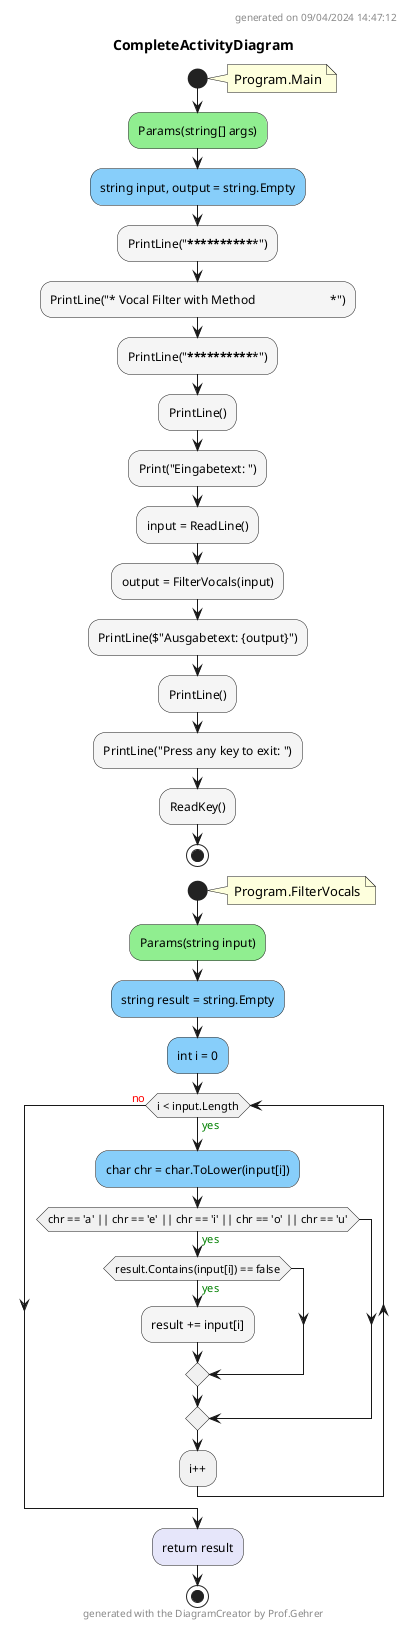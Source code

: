 @startuml CompleteActivityDiagram
header
generated on 09/04/2024 14:47:12
end header
title CompleteActivityDiagram
start
note right:  Program.Main
#LightGreen:Params(string[] args);
#LightSkyBlue:string input, output = string.Empty;
#WhiteSmoke:PrintLine("***************************************************");
#WhiteSmoke:PrintLine("* Vocal Filter with Method                        *");
#WhiteSmoke:PrintLine("***************************************************");
#WhiteSmoke:PrintLine();
#WhiteSmoke:Print("Eingabetext: ");
#WhiteSmoke:input = ReadLine();
#WhiteSmoke:output = FilterVocals(input);
#WhiteSmoke:PrintLine($"Ausgabetext: {output}");
#WhiteSmoke:PrintLine();
#WhiteSmoke:PrintLine("Press any key to exit: ");
#WhiteSmoke:ReadKey();
stop
start
note right:  Program.FilterVocals
#LightGreen:Params(string input);
#LightSkyBlue:string result = string.Empty;
#LightSkyBlue:int i = 0;
while (i < input.Length) is (<color:green>yes)
        #LightSkyBlue:char chr = char.ToLower(input[i]);
        if (chr == 'a' || chr == 'e' || chr == 'i' || chr == 'o' || chr == 'u') then (<color:green>yes)
                if (result.Contains(input[i]) == false) then (<color:green>yes)
                        #WhiteSmoke:result += input[i];
                endif
        endif
:i++;
endwhile (<color:red>no)
#Lavender:return result;
stop
footer
generated with the DiagramCreator by Prof.Gehrer
end footer
@enduml

